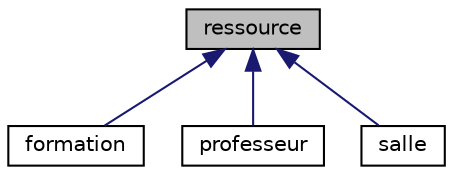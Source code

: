 digraph "ressource"
{
  edge [fontname="Helvetica",fontsize="10",labelfontname="Helvetica",labelfontsize="10"];
  node [fontname="Helvetica",fontsize="10",shape=record];
  Node0 [label="ressource",height=0.2,width=0.4,color="black", fillcolor="grey75", style="filled", fontcolor="black"];
  Node0 -> Node1 [dir="back",color="midnightblue",fontsize="10",style="solid",fontname="Helvetica"];
  Node1 [label="formation",height=0.2,width=0.4,color="black", fillcolor="white", style="filled",URL="$classformation.html"];
  Node0 -> Node2 [dir="back",color="midnightblue",fontsize="10",style="solid",fontname="Helvetica"];
  Node2 [label="professeur",height=0.2,width=0.4,color="black", fillcolor="white", style="filled",URL="$classprofesseur.html"];
  Node0 -> Node3 [dir="back",color="midnightblue",fontsize="10",style="solid",fontname="Helvetica"];
  Node3 [label="salle",height=0.2,width=0.4,color="black", fillcolor="white", style="filled",URL="$classsalle.html"];
}
